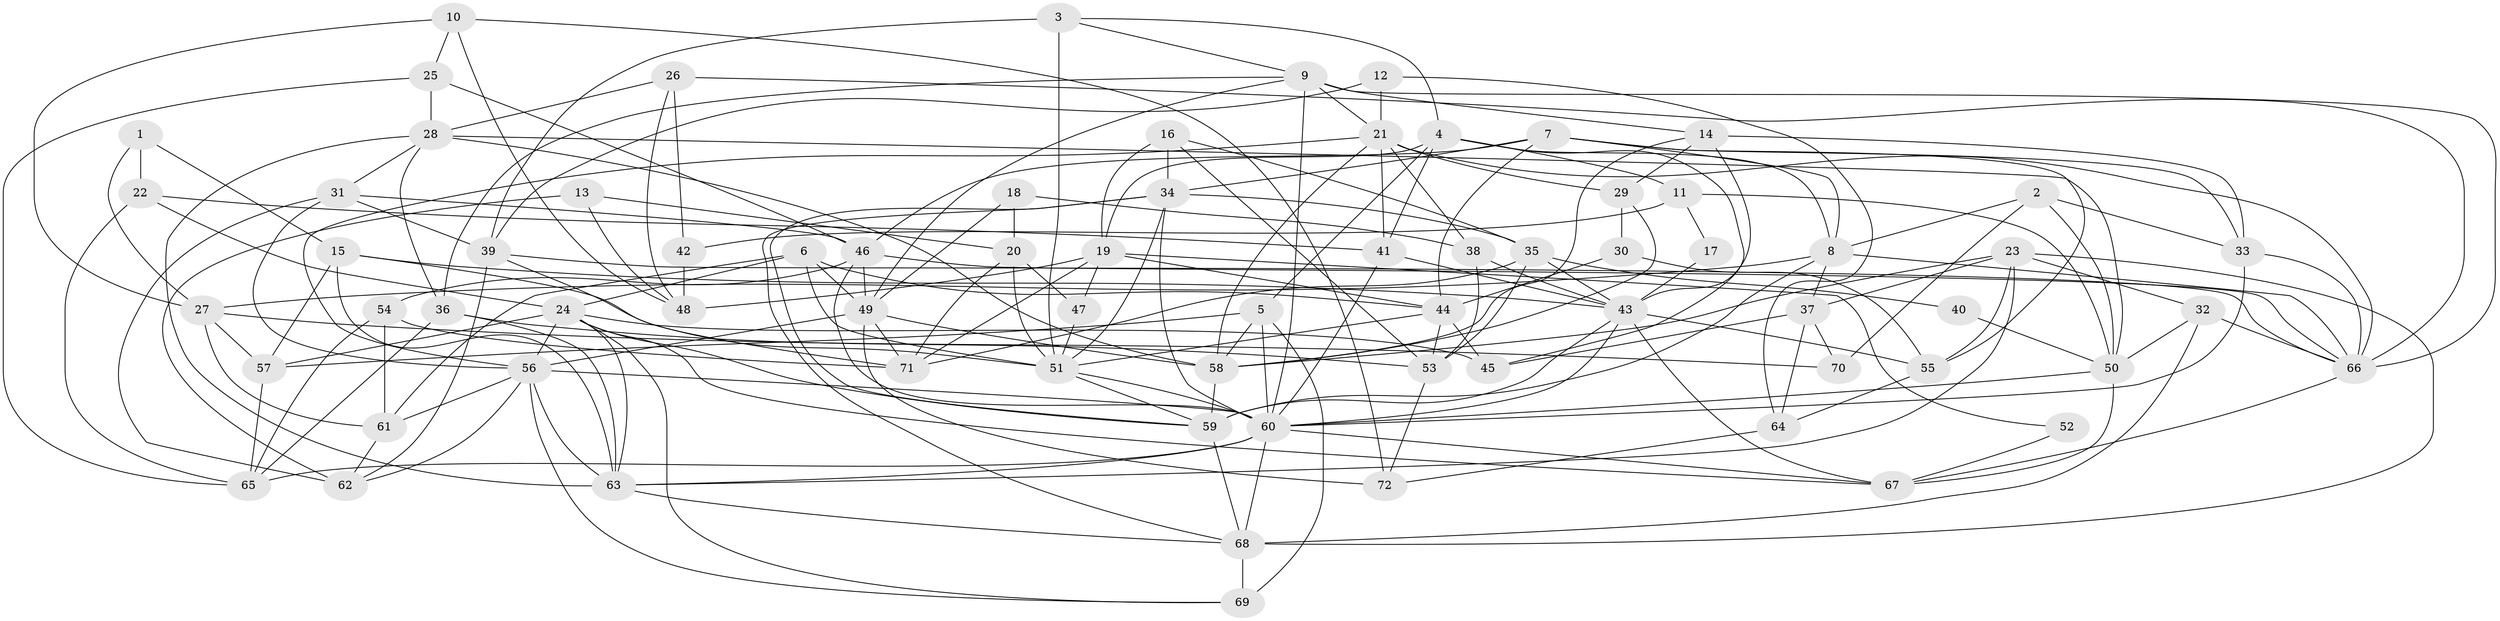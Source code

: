 // original degree distribution, {5: 0.14583333333333334, 2: 0.1527777777777778, 3: 0.20833333333333334, 8: 0.020833333333333332, 7: 0.034722222222222224, 4: 0.3472222222222222, 6: 0.09027777777777778}
// Generated by graph-tools (version 1.1) at 2025/02/03/09/25 03:02:15]
// undirected, 72 vertices, 196 edges
graph export_dot {
graph [start="1"]
  node [color=gray90,style=filled];
  1;
  2;
  3;
  4;
  5;
  6;
  7;
  8;
  9;
  10;
  11;
  12;
  13;
  14;
  15;
  16;
  17;
  18;
  19;
  20;
  21;
  22;
  23;
  24;
  25;
  26;
  27;
  28;
  29;
  30;
  31;
  32;
  33;
  34;
  35;
  36;
  37;
  38;
  39;
  40;
  41;
  42;
  43;
  44;
  45;
  46;
  47;
  48;
  49;
  50;
  51;
  52;
  53;
  54;
  55;
  56;
  57;
  58;
  59;
  60;
  61;
  62;
  63;
  64;
  65;
  66;
  67;
  68;
  69;
  70;
  71;
  72;
  1 -- 15 [weight=1.0];
  1 -- 22 [weight=1.0];
  1 -- 27 [weight=1.0];
  2 -- 8 [weight=1.0];
  2 -- 33 [weight=1.0];
  2 -- 50 [weight=1.0];
  2 -- 70 [weight=1.0];
  3 -- 4 [weight=1.0];
  3 -- 9 [weight=1.0];
  3 -- 39 [weight=1.0];
  3 -- 51 [weight=2.0];
  4 -- 5 [weight=1.0];
  4 -- 8 [weight=1.0];
  4 -- 11 [weight=1.0];
  4 -- 19 [weight=1.0];
  4 -- 41 [weight=1.0];
  4 -- 45 [weight=1.0];
  5 -- 57 [weight=1.0];
  5 -- 58 [weight=1.0];
  5 -- 60 [weight=1.0];
  5 -- 69 [weight=2.0];
  6 -- 24 [weight=1.0];
  6 -- 44 [weight=1.0];
  6 -- 49 [weight=1.0];
  6 -- 51 [weight=1.0];
  6 -- 61 [weight=1.0];
  7 -- 8 [weight=1.0];
  7 -- 33 [weight=1.0];
  7 -- 34 [weight=1.0];
  7 -- 44 [weight=1.0];
  7 -- 46 [weight=1.0];
  7 -- 55 [weight=1.0];
  8 -- 27 [weight=1.0];
  8 -- 37 [weight=1.0];
  8 -- 59 [weight=2.0];
  8 -- 66 [weight=1.0];
  9 -- 14 [weight=1.0];
  9 -- 21 [weight=1.0];
  9 -- 36 [weight=1.0];
  9 -- 49 [weight=1.0];
  9 -- 60 [weight=1.0];
  9 -- 66 [weight=1.0];
  10 -- 25 [weight=1.0];
  10 -- 27 [weight=1.0];
  10 -- 48 [weight=1.0];
  10 -- 72 [weight=1.0];
  11 -- 17 [weight=1.0];
  11 -- 42 [weight=2.0];
  11 -- 50 [weight=1.0];
  12 -- 21 [weight=1.0];
  12 -- 39 [weight=1.0];
  12 -- 64 [weight=1.0];
  13 -- 20 [weight=1.0];
  13 -- 48 [weight=1.0];
  13 -- 62 [weight=2.0];
  14 -- 29 [weight=1.0];
  14 -- 33 [weight=1.0];
  14 -- 43 [weight=2.0];
  14 -- 58 [weight=1.0];
  15 -- 43 [weight=1.0];
  15 -- 51 [weight=1.0];
  15 -- 57 [weight=1.0];
  15 -- 63 [weight=1.0];
  16 -- 19 [weight=2.0];
  16 -- 34 [weight=1.0];
  16 -- 35 [weight=1.0];
  16 -- 53 [weight=1.0];
  17 -- 43 [weight=1.0];
  18 -- 20 [weight=1.0];
  18 -- 38 [weight=1.0];
  18 -- 49 [weight=1.0];
  19 -- 44 [weight=1.0];
  19 -- 47 [weight=2.0];
  19 -- 48 [weight=2.0];
  19 -- 52 [weight=1.0];
  19 -- 71 [weight=1.0];
  20 -- 47 [weight=1.0];
  20 -- 51 [weight=1.0];
  20 -- 71 [weight=1.0];
  21 -- 29 [weight=2.0];
  21 -- 38 [weight=1.0];
  21 -- 41 [weight=1.0];
  21 -- 56 [weight=1.0];
  21 -- 58 [weight=1.0];
  21 -- 66 [weight=1.0];
  22 -- 24 [weight=1.0];
  22 -- 41 [weight=1.0];
  22 -- 65 [weight=1.0];
  23 -- 32 [weight=1.0];
  23 -- 37 [weight=1.0];
  23 -- 55 [weight=1.0];
  23 -- 58 [weight=1.0];
  23 -- 63 [weight=1.0];
  23 -- 68 [weight=1.0];
  24 -- 45 [weight=1.0];
  24 -- 56 [weight=1.0];
  24 -- 57 [weight=1.0];
  24 -- 59 [weight=1.0];
  24 -- 63 [weight=1.0];
  24 -- 67 [weight=1.0];
  24 -- 69 [weight=1.0];
  25 -- 28 [weight=1.0];
  25 -- 46 [weight=2.0];
  25 -- 65 [weight=1.0];
  26 -- 28 [weight=1.0];
  26 -- 42 [weight=1.0];
  26 -- 48 [weight=1.0];
  26 -- 66 [weight=1.0];
  27 -- 57 [weight=1.0];
  27 -- 61 [weight=2.0];
  27 -- 70 [weight=1.0];
  28 -- 31 [weight=1.0];
  28 -- 36 [weight=1.0];
  28 -- 50 [weight=1.0];
  28 -- 58 [weight=1.0];
  28 -- 63 [weight=1.0];
  29 -- 30 [weight=1.0];
  29 -- 58 [weight=1.0];
  30 -- 44 [weight=1.0];
  30 -- 55 [weight=1.0];
  31 -- 39 [weight=1.0];
  31 -- 46 [weight=1.0];
  31 -- 56 [weight=1.0];
  31 -- 62 [weight=1.0];
  32 -- 50 [weight=1.0];
  32 -- 66 [weight=1.0];
  32 -- 68 [weight=1.0];
  33 -- 60 [weight=1.0];
  33 -- 66 [weight=1.0];
  34 -- 35 [weight=1.0];
  34 -- 51 [weight=1.0];
  34 -- 59 [weight=1.0];
  34 -- 60 [weight=1.0];
  34 -- 68 [weight=1.0];
  35 -- 40 [weight=2.0];
  35 -- 43 [weight=2.0];
  35 -- 53 [weight=1.0];
  35 -- 71 [weight=1.0];
  36 -- 53 [weight=1.0];
  36 -- 63 [weight=1.0];
  36 -- 65 [weight=1.0];
  37 -- 45 [weight=1.0];
  37 -- 64 [weight=1.0];
  37 -- 70 [weight=1.0];
  38 -- 43 [weight=1.0];
  38 -- 53 [weight=1.0];
  39 -- 62 [weight=1.0];
  39 -- 66 [weight=1.0];
  39 -- 71 [weight=1.0];
  40 -- 50 [weight=1.0];
  41 -- 43 [weight=1.0];
  41 -- 60 [weight=1.0];
  42 -- 48 [weight=1.0];
  43 -- 55 [weight=1.0];
  43 -- 59 [weight=1.0];
  43 -- 60 [weight=1.0];
  43 -- 67 [weight=1.0];
  44 -- 45 [weight=2.0];
  44 -- 51 [weight=1.0];
  44 -- 53 [weight=1.0];
  46 -- 49 [weight=1.0];
  46 -- 54 [weight=1.0];
  46 -- 60 [weight=1.0];
  46 -- 66 [weight=1.0];
  47 -- 51 [weight=1.0];
  49 -- 56 [weight=1.0];
  49 -- 58 [weight=1.0];
  49 -- 71 [weight=1.0];
  49 -- 72 [weight=2.0];
  50 -- 60 [weight=1.0];
  50 -- 67 [weight=1.0];
  51 -- 59 [weight=1.0];
  51 -- 60 [weight=1.0];
  52 -- 67 [weight=1.0];
  53 -- 72 [weight=1.0];
  54 -- 61 [weight=1.0];
  54 -- 65 [weight=1.0];
  54 -- 71 [weight=1.0];
  55 -- 64 [weight=1.0];
  56 -- 60 [weight=1.0];
  56 -- 61 [weight=1.0];
  56 -- 62 [weight=1.0];
  56 -- 63 [weight=1.0];
  56 -- 69 [weight=1.0];
  57 -- 65 [weight=1.0];
  58 -- 59 [weight=1.0];
  59 -- 68 [weight=1.0];
  60 -- 63 [weight=1.0];
  60 -- 65 [weight=1.0];
  60 -- 67 [weight=1.0];
  60 -- 68 [weight=1.0];
  61 -- 62 [weight=1.0];
  63 -- 68 [weight=1.0];
  64 -- 72 [weight=1.0];
  66 -- 67 [weight=1.0];
  68 -- 69 [weight=1.0];
}

